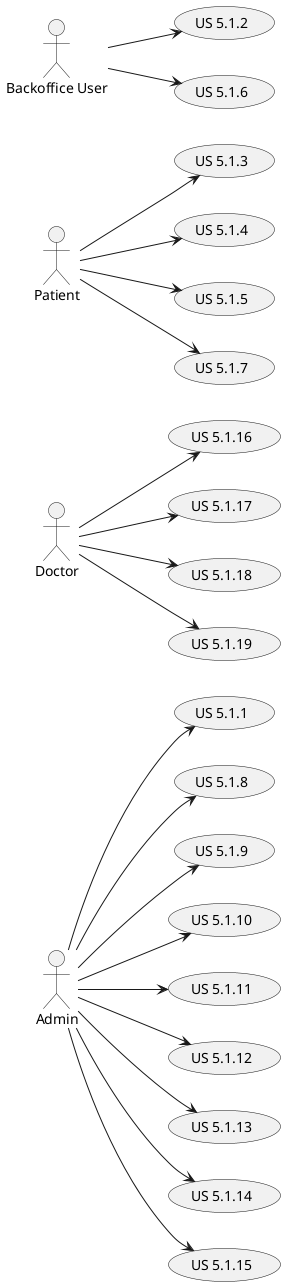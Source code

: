 @startuml
'https://plantuml.com/use-case-diagram

left to right direction

:Admin: as Admin
:Doctor: as Doctor
:Patient: as Patient
:Backoffice User: as Backoffice


Admin --> (US 5.1.1)
Admin --> (US 5.1.8)
Admin --> (US 5.1.9)
Admin --> (US 5.1.10)
Admin --> (US 5.1.11)
Admin --> (US 5.1.12)
Admin --> (US 5.1.13)
Admin --> (US 5.1.14)
Admin --> (US 5.1.15)



Doctor --> (US 5.1.16)
Doctor --> (US 5.1.17)
Doctor --> (US 5.1.18)
Doctor --> (US 5.1.19)



Patient --> (US 5.1.3)
Patient --> (US 5.1.4)
Patient --> (US 5.1.5)
Patient --> (US 5.1.7)



Backoffice --> (US 5.1.2)
Backoffice --> (US 5.1.6)

@enduml
